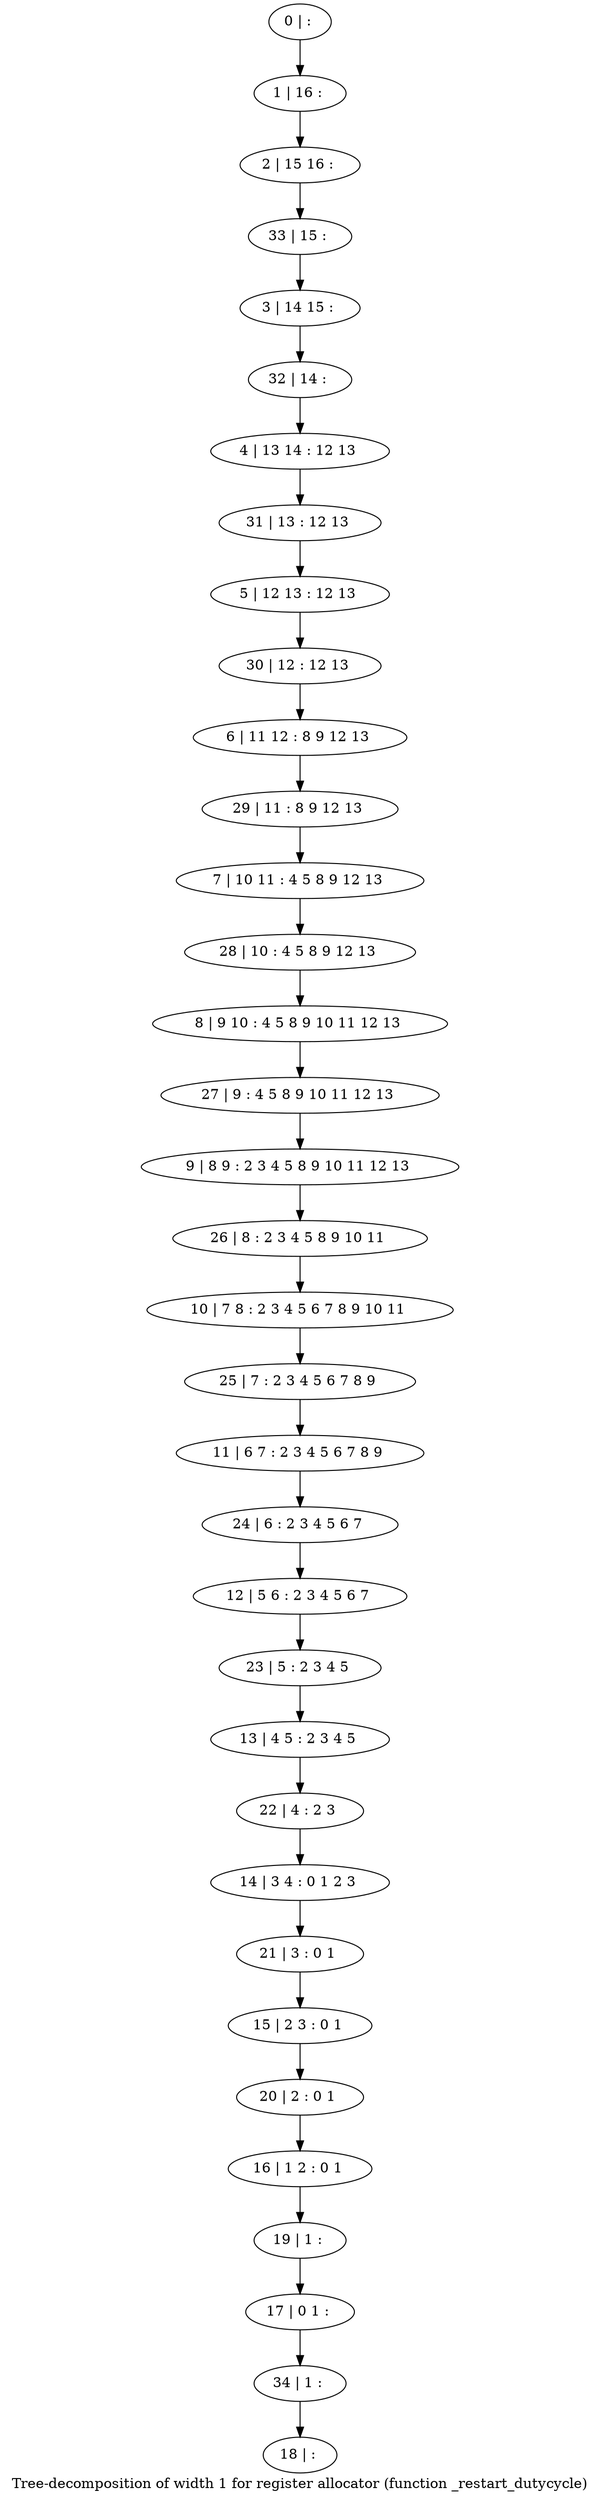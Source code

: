 digraph G {
graph [label="Tree-decomposition of width 1 for register allocator (function _restart_dutycycle)"]
0[label="0 | : "];
1[label="1 | 16 : "];
2[label="2 | 15 16 : "];
3[label="3 | 14 15 : "];
4[label="4 | 13 14 : 12 13 "];
5[label="5 | 12 13 : 12 13 "];
6[label="6 | 11 12 : 8 9 12 13 "];
7[label="7 | 10 11 : 4 5 8 9 12 13 "];
8[label="8 | 9 10 : 4 5 8 9 10 11 12 13 "];
9[label="9 | 8 9 : 2 3 4 5 8 9 10 11 12 13 "];
10[label="10 | 7 8 : 2 3 4 5 6 7 8 9 10 11 "];
11[label="11 | 6 7 : 2 3 4 5 6 7 8 9 "];
12[label="12 | 5 6 : 2 3 4 5 6 7 "];
13[label="13 | 4 5 : 2 3 4 5 "];
14[label="14 | 3 4 : 0 1 2 3 "];
15[label="15 | 2 3 : 0 1 "];
16[label="16 | 1 2 : 0 1 "];
17[label="17 | 0 1 : "];
18[label="18 | : "];
19[label="19 | 1 : "];
20[label="20 | 2 : 0 1 "];
21[label="21 | 3 : 0 1 "];
22[label="22 | 4 : 2 3 "];
23[label="23 | 5 : 2 3 4 5 "];
24[label="24 | 6 : 2 3 4 5 6 7 "];
25[label="25 | 7 : 2 3 4 5 6 7 8 9 "];
26[label="26 | 8 : 2 3 4 5 8 9 10 11 "];
27[label="27 | 9 : 4 5 8 9 10 11 12 13 "];
28[label="28 | 10 : 4 5 8 9 12 13 "];
29[label="29 | 11 : 8 9 12 13 "];
30[label="30 | 12 : 12 13 "];
31[label="31 | 13 : 12 13 "];
32[label="32 | 14 : "];
33[label="33 | 15 : "];
34[label="34 | 1 : "];
0->1 ;
1->2 ;
19->17 ;
16->19 ;
20->16 ;
15->20 ;
21->15 ;
14->21 ;
22->14 ;
13->22 ;
23->13 ;
12->23 ;
24->12 ;
11->24 ;
25->11 ;
10->25 ;
26->10 ;
9->26 ;
27->9 ;
8->27 ;
28->8 ;
7->28 ;
29->7 ;
6->29 ;
30->6 ;
5->30 ;
31->5 ;
4->31 ;
32->4 ;
3->32 ;
33->3 ;
2->33 ;
34->18 ;
17->34 ;
}
